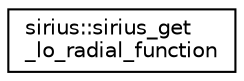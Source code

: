 digraph "Graphical Class Hierarchy"
{
 // INTERACTIVE_SVG=YES
  edge [fontname="Helvetica",fontsize="10",labelfontname="Helvetica",labelfontsize="10"];
  node [fontname="Helvetica",fontsize="10",shape=record];
  rankdir="LR";
  Node1 [label="sirius::sirius_get\l_lo_radial_function",height=0.2,width=0.4,color="black", fillcolor="white", style="filled",URL="$interfacesirius_1_1sirius__get__lo__radial__function.html"];
}
